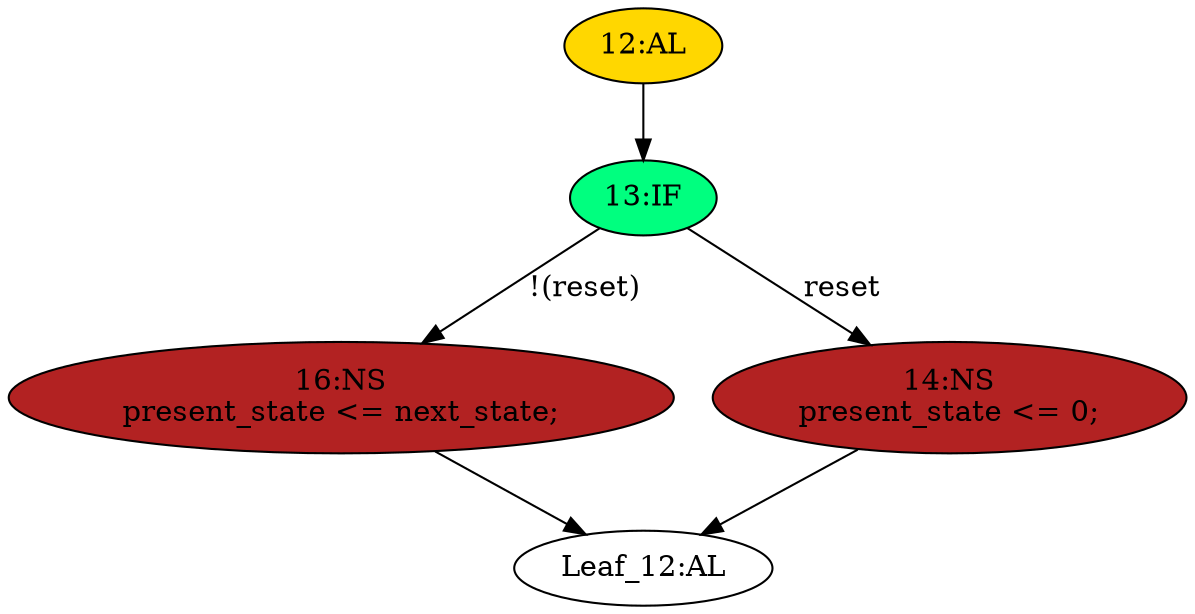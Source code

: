 strict digraph "" {
	node [label="\N"];
	"16:NS"	[ast="<pyverilog.vparser.ast.NonblockingSubstitution object at 0x7f555b1ee590>",
		fillcolor=firebrick,
		label="16:NS
present_state <= next_state;",
		statements="[<pyverilog.vparser.ast.NonblockingSubstitution object at 0x7f555b1ee590>]",
		style=filled,
		typ=NonblockingSubstitution];
	"Leaf_12:AL"	[def_var="['present_state']",
		label="Leaf_12:AL"];
	"16:NS" -> "Leaf_12:AL"	[cond="[]",
		lineno=None];
	"12:AL"	[ast="<pyverilog.vparser.ast.Always object at 0x7f555b1ee810>",
		clk_sens=True,
		fillcolor=gold,
		label="12:AL",
		sens="['clk', 'reset']",
		statements="[]",
		style=filled,
		typ=Always,
		use_var="['reset', 'next_state']"];
	"13:IF"	[ast="<pyverilog.vparser.ast.IfStatement object at 0x7f555b1ee710>",
		fillcolor=springgreen,
		label="13:IF",
		statements="[]",
		style=filled,
		typ=IfStatement];
	"12:AL" -> "13:IF"	[cond="[]",
		lineno=None];
	"13:IF" -> "16:NS"	[cond="['reset']",
		label="!(reset)",
		lineno=13];
	"14:NS"	[ast="<pyverilog.vparser.ast.NonblockingSubstitution object at 0x7f555b1ee3d0>",
		fillcolor=firebrick,
		label="14:NS
present_state <= 0;",
		statements="[<pyverilog.vparser.ast.NonblockingSubstitution object at 0x7f555b1ee3d0>]",
		style=filled,
		typ=NonblockingSubstitution];
	"13:IF" -> "14:NS"	[cond="['reset']",
		label=reset,
		lineno=13];
	"14:NS" -> "Leaf_12:AL"	[cond="[]",
		lineno=None];
}
